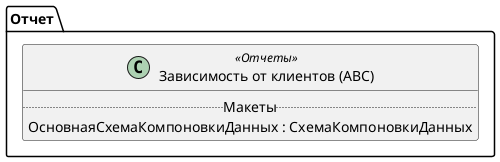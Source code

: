 ﻿@startuml АнализЗависимостиОтКлиентовABC
'!include templates.wsd
'..\include templates.wsd
class Отчет.АнализЗависимостиОтКлиентовABC as "Зависимость от клиентов (ABC)" <<Отчеты>>
{
..Макеты..
ОсновнаяСхемаКомпоновкиДанных : СхемаКомпоновкиДанных
}
@enduml
